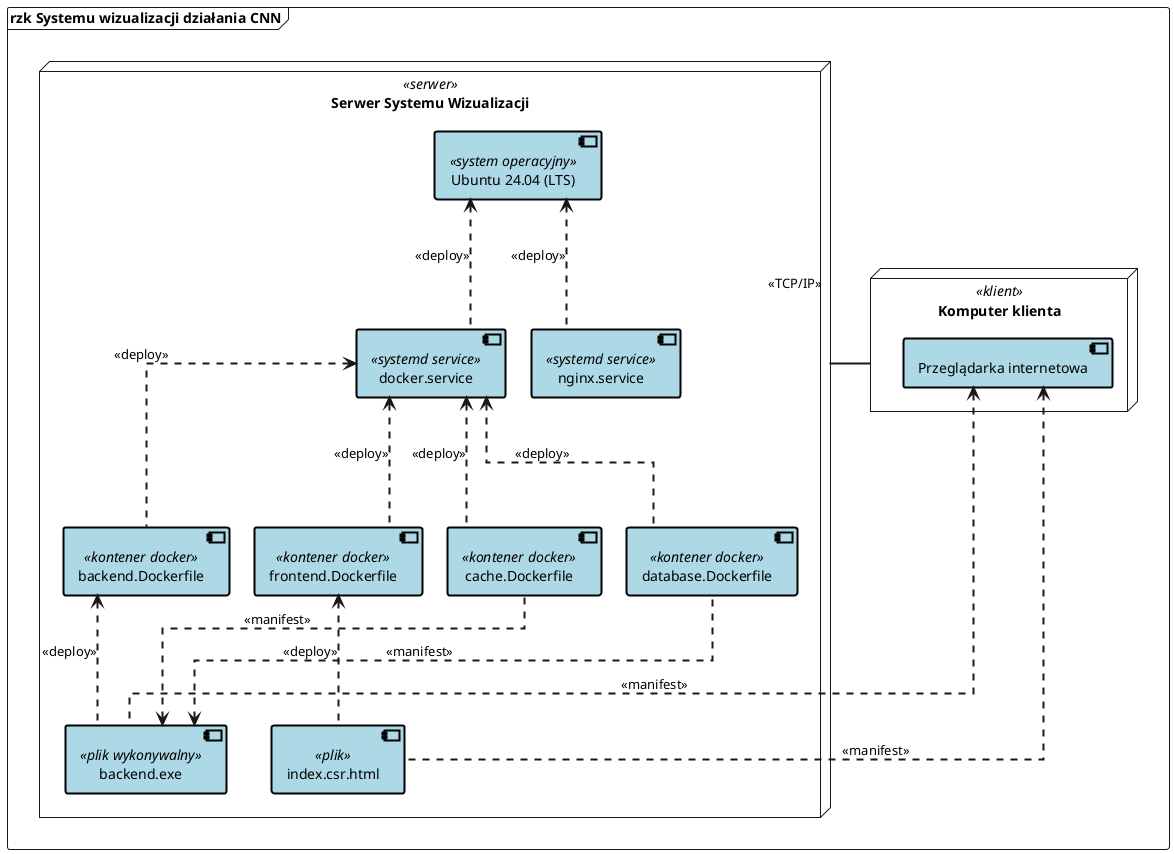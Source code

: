 @startuml

frame DiagramFrame as "rzk Systemu wizualizacji działania CNN" {

  skinparam linetype ortho
  skinparam nodesep 25
  skinparam ranksep 130

  node "Serwer Systemu Wizualizacji" <<serwer>> as s {
    component "Ubuntu 24.04 (LTS)" <<system operacyjny>> as so #lightblue;line:black;line.bold;text:black
    component "docker.service" <<systemd service>> as sd #lightblue;line:black;line.bold;text:black
    component "nginx.service" <<systemd service>> as sn #lightblue;line:black;line.bold;text:black

    component "backend.Dockerfile" <<kontener docker>> as sb #lightblue;line:black;line.bold;text:black
    component "backend.exe" <<plik wykonywalny>> as sbb #lightblue;line:black;line.bold;text:black

    component "frontend.Dockerfile" <<kontener docker>> as sf #lightblue;line:black;line.bold;text:black
    component "index.csr.html" <<plik>> as sfi #lightblue;line:black;line.bold;text:black

    component "cache.Dockerfile" <<kontener docker>> as sc #lightblue;line:black;line.bold;text:black
    component "database.Dockerfile" <<kontener docker>> as sdd #lightblue;line:black;line.bold;text:black


    so <-[dashed;thickness=2]- sd : <<deploy>>
    so <-[dashed;thickness=2]- sn : <<deploy>>
    sd <-[dashed;thickness=2]- sb : <<deploy>>
    sd <-[dashed;thickness=2]- sf : <<deploy>>
    sd <-[dashed;thickness=2]- sdd : <<deploy>>
    sd <-[dashed;thickness=2]- sc : <<deploy>>

    sb <-[dashed;thickness=2]- sbb : <<deploy>>
    sf <-[dashed;thickness=2]- sfi : <<deploy>>

  }

  node "Komputer klienta" <<klient>> as k {
    component "Przeglądarka internetowa" as p #lightblue;line:black;line.bold;text:black
  }

  s -[thickness=2]- k : <<TCP/IP>>

  sbb <-[dashed;norank;thickness=2]- sc : <<manifest>>
  sbb <-[dashed;norank;thickness=2]- sdd : <<manifest>>

  p <-[dashed;norank;thickness=2]- sbb : <<manifest>>
  p <-[dashed;norank;thickness=2]- sfi : <<manifest>>

}

@enduml